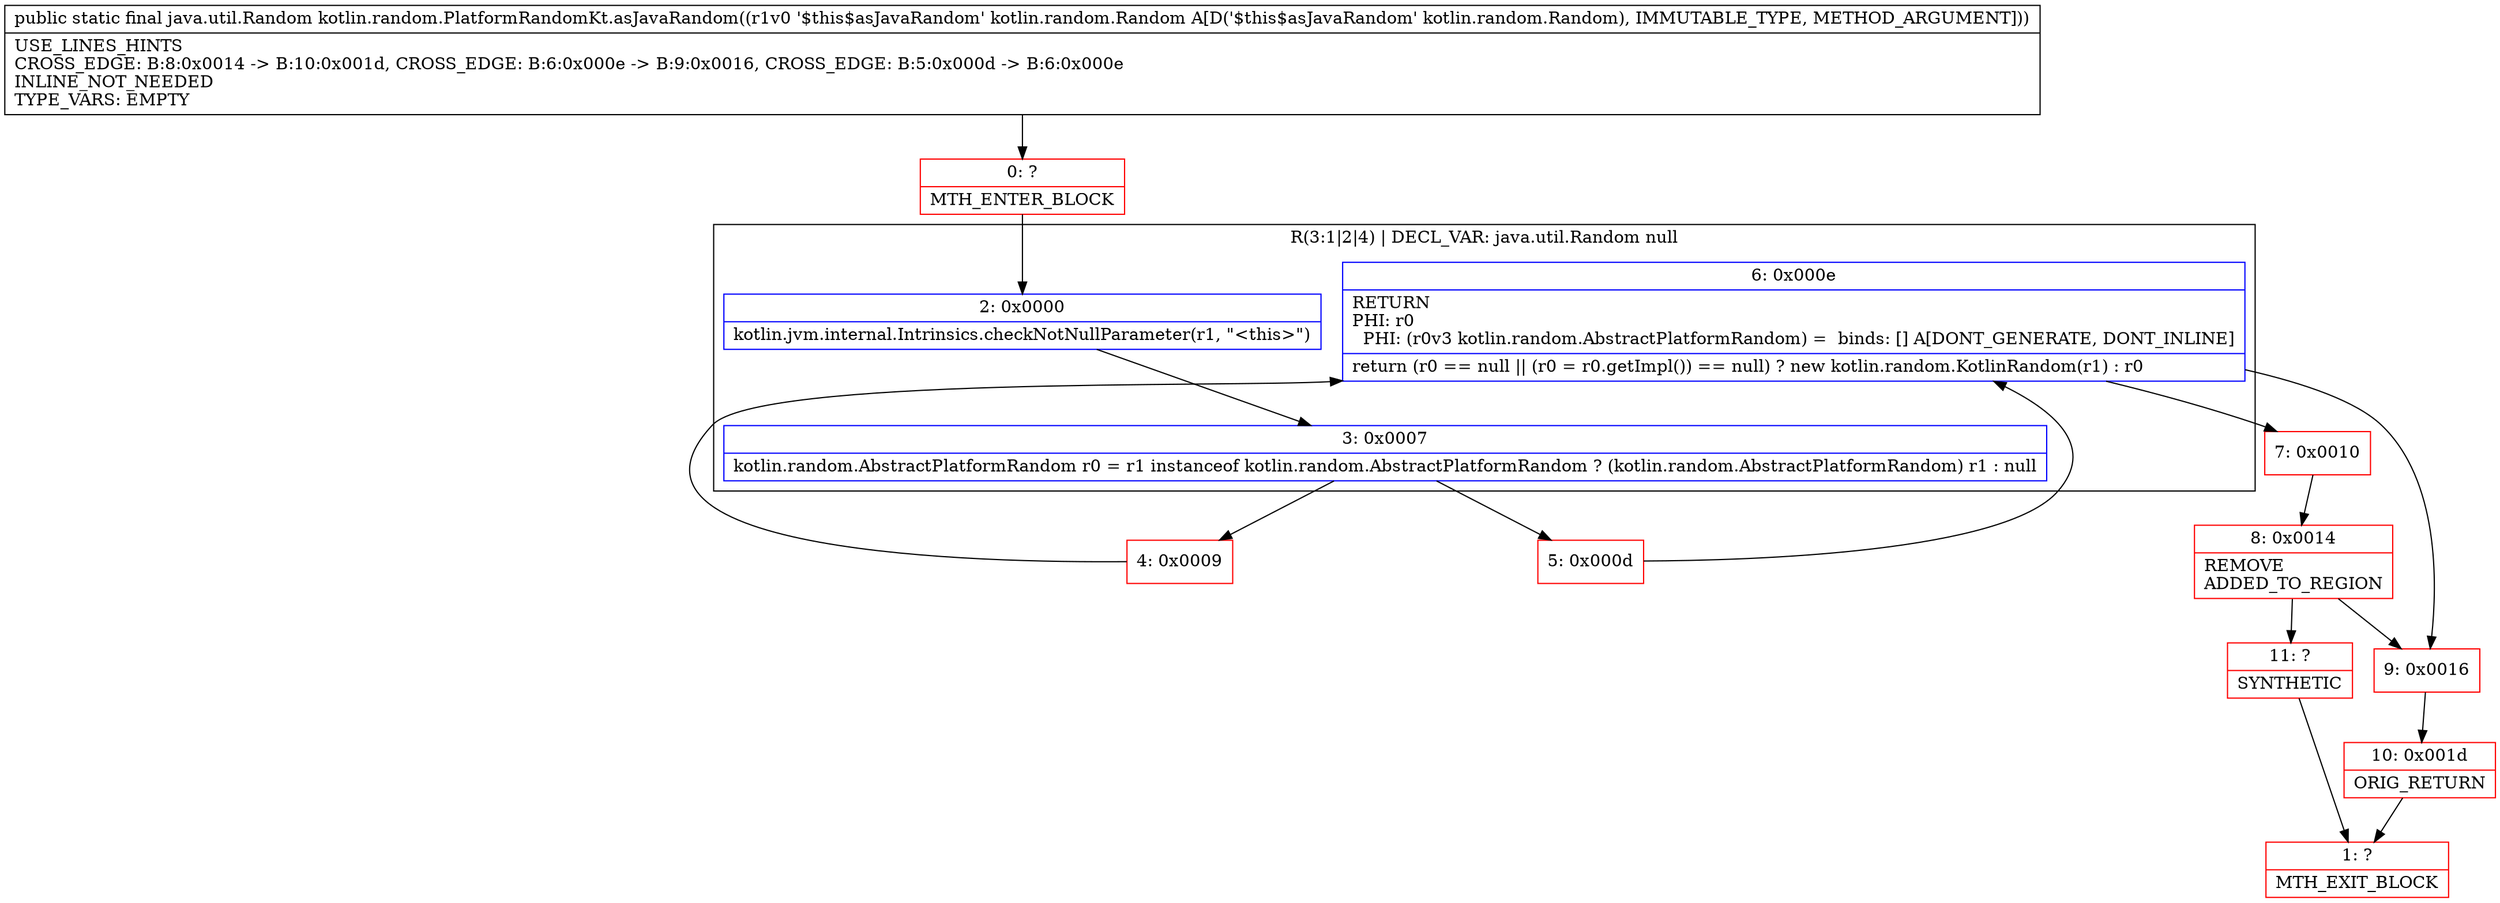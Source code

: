 digraph "CFG forkotlin.random.PlatformRandomKt.asJavaRandom(Lkotlin\/random\/Random;)Ljava\/util\/Random;" {
subgraph cluster_Region_1008148728 {
label = "R(3:1|2|4) | DECL_VAR: java.util.Random null\l";
node [shape=record,color=blue];
Node_2 [shape=record,label="{2\:\ 0x0000|kotlin.jvm.internal.Intrinsics.checkNotNullParameter(r1, \"\<this\>\")\l}"];
Node_3 [shape=record,label="{3\:\ 0x0007|kotlin.random.AbstractPlatformRandom r0 = r1 instanceof kotlin.random.AbstractPlatformRandom ? (kotlin.random.AbstractPlatformRandom) r1 : null\l}"];
Node_6 [shape=record,label="{6\:\ 0x000e|RETURN\lPHI: r0 \l  PHI: (r0v3 kotlin.random.AbstractPlatformRandom) =  binds: [] A[DONT_GENERATE, DONT_INLINE]\l|return (r0 == null \|\| (r0 = r0.getImpl()) == null) ? new kotlin.random.KotlinRandom(r1) : r0\l}"];
}
Node_0 [shape=record,color=red,label="{0\:\ ?|MTH_ENTER_BLOCK\l}"];
Node_4 [shape=record,color=red,label="{4\:\ 0x0009}"];
Node_7 [shape=record,color=red,label="{7\:\ 0x0010}"];
Node_8 [shape=record,color=red,label="{8\:\ 0x0014|REMOVE\lADDED_TO_REGION\l}"];
Node_11 [shape=record,color=red,label="{11\:\ ?|SYNTHETIC\l}"];
Node_1 [shape=record,color=red,label="{1\:\ ?|MTH_EXIT_BLOCK\l}"];
Node_9 [shape=record,color=red,label="{9\:\ 0x0016}"];
Node_10 [shape=record,color=red,label="{10\:\ 0x001d|ORIG_RETURN\l}"];
Node_5 [shape=record,color=red,label="{5\:\ 0x000d}"];
MethodNode[shape=record,label="{public static final java.util.Random kotlin.random.PlatformRandomKt.asJavaRandom((r1v0 '$this$asJavaRandom' kotlin.random.Random A[D('$this$asJavaRandom' kotlin.random.Random), IMMUTABLE_TYPE, METHOD_ARGUMENT]))  | USE_LINES_HINTS\lCROSS_EDGE: B:8:0x0014 \-\> B:10:0x001d, CROSS_EDGE: B:6:0x000e \-\> B:9:0x0016, CROSS_EDGE: B:5:0x000d \-\> B:6:0x000e\lINLINE_NOT_NEEDED\lTYPE_VARS: EMPTY\l}"];
MethodNode -> Node_0;Node_2 -> Node_3;
Node_3 -> Node_4;
Node_3 -> Node_5;
Node_6 -> Node_7;
Node_6 -> Node_9;
Node_0 -> Node_2;
Node_4 -> Node_6;
Node_7 -> Node_8;
Node_8 -> Node_9;
Node_8 -> Node_11;
Node_11 -> Node_1;
Node_9 -> Node_10;
Node_10 -> Node_1;
Node_5 -> Node_6;
}


